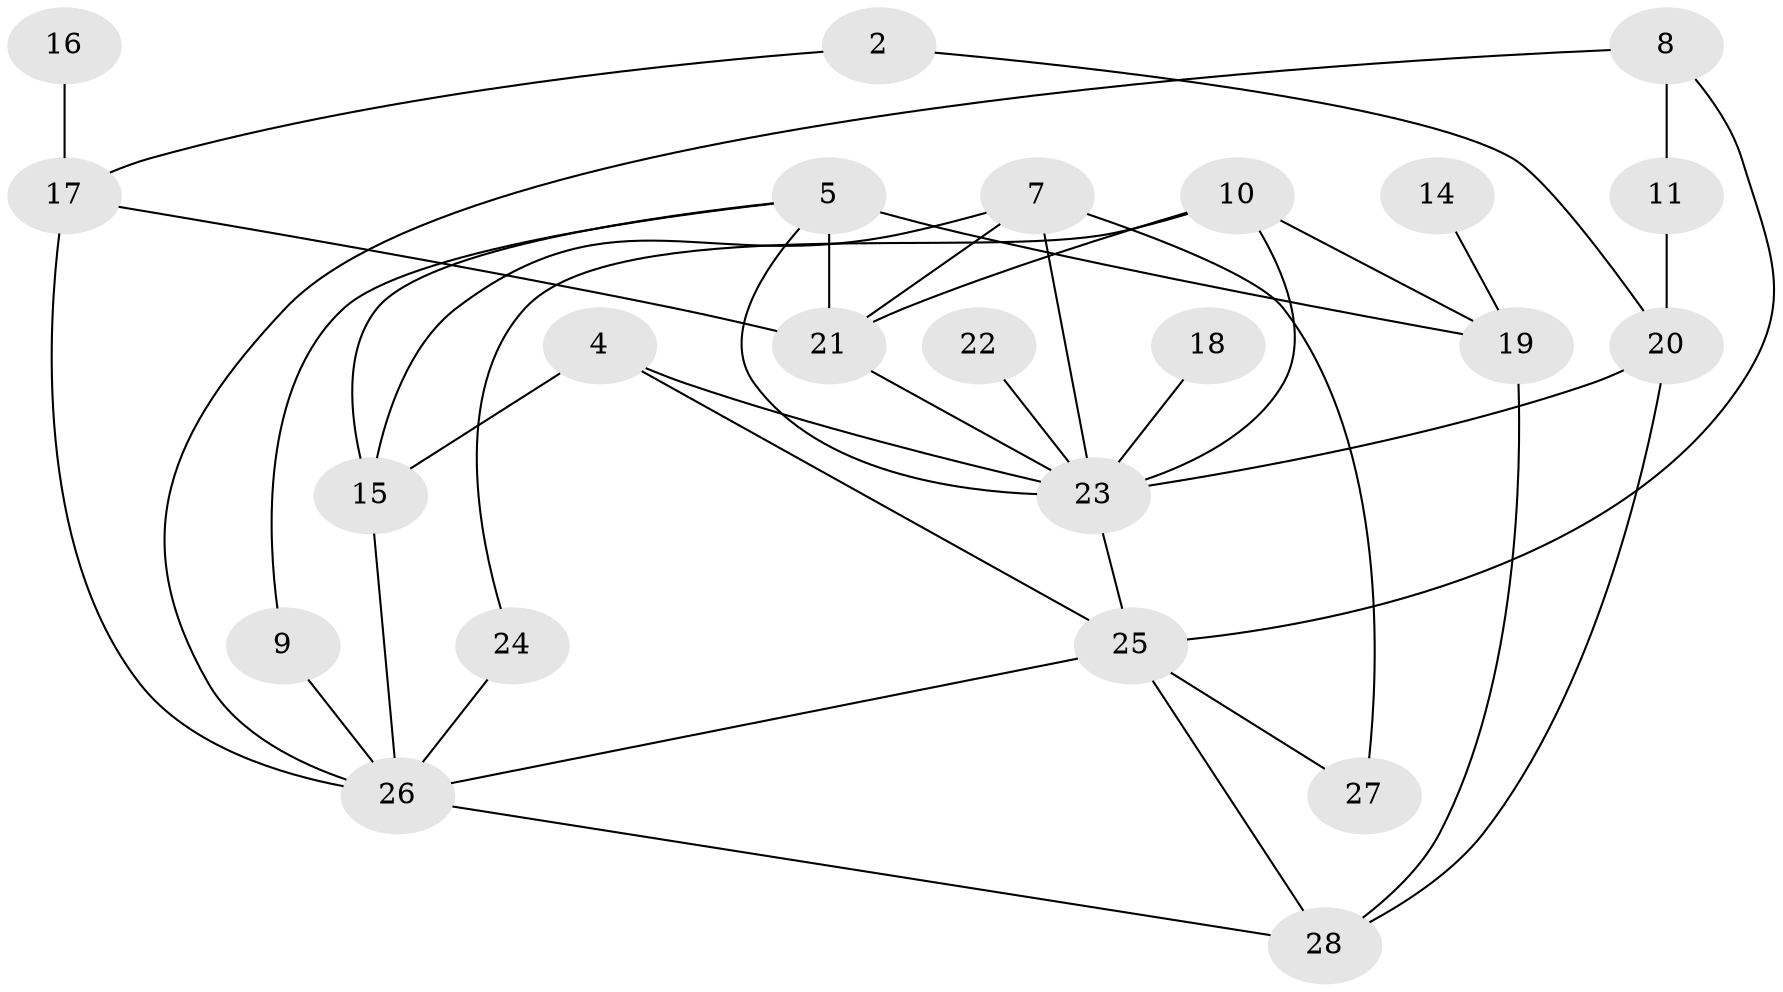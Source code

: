 // original degree distribution, {5: 0.05454545454545454, 3: 0.23636363636363636, 1: 0.12727272727272726, 2: 0.2545454545454545, 0: 0.09090909090909091, 4: 0.18181818181818182, 6: 0.03636363636363636, 7: 0.01818181818181818}
// Generated by graph-tools (version 1.1) at 2025/49/03/09/25 03:49:11]
// undirected, 23 vertices, 40 edges
graph export_dot {
graph [start="1"]
  node [color=gray90,style=filled];
  2;
  4;
  5;
  7;
  8;
  9;
  10;
  11;
  14;
  15;
  16;
  17;
  18;
  19;
  20;
  21;
  22;
  23;
  24;
  25;
  26;
  27;
  28;
  2 -- 17 [weight=1.0];
  2 -- 20 [weight=1.0];
  4 -- 15 [weight=1.0];
  4 -- 23 [weight=1.0];
  4 -- 25 [weight=1.0];
  5 -- 9 [weight=1.0];
  5 -- 15 [weight=1.0];
  5 -- 19 [weight=1.0];
  5 -- 21 [weight=3.0];
  5 -- 23 [weight=1.0];
  7 -- 15 [weight=1.0];
  7 -- 21 [weight=1.0];
  7 -- 23 [weight=1.0];
  7 -- 27 [weight=1.0];
  8 -- 11 [weight=1.0];
  8 -- 25 [weight=1.0];
  8 -- 26 [weight=1.0];
  9 -- 26 [weight=2.0];
  10 -- 19 [weight=1.0];
  10 -- 21 [weight=1.0];
  10 -- 23 [weight=1.0];
  10 -- 24 [weight=1.0];
  11 -- 20 [weight=1.0];
  14 -- 19 [weight=1.0];
  15 -- 26 [weight=1.0];
  16 -- 17 [weight=1.0];
  17 -- 21 [weight=1.0];
  17 -- 26 [weight=1.0];
  18 -- 23 [weight=1.0];
  19 -- 28 [weight=1.0];
  20 -- 23 [weight=1.0];
  20 -- 28 [weight=1.0];
  21 -- 23 [weight=1.0];
  22 -- 23 [weight=1.0];
  23 -- 25 [weight=1.0];
  24 -- 26 [weight=2.0];
  25 -- 26 [weight=1.0];
  25 -- 27 [weight=1.0];
  25 -- 28 [weight=1.0];
  26 -- 28 [weight=1.0];
}
